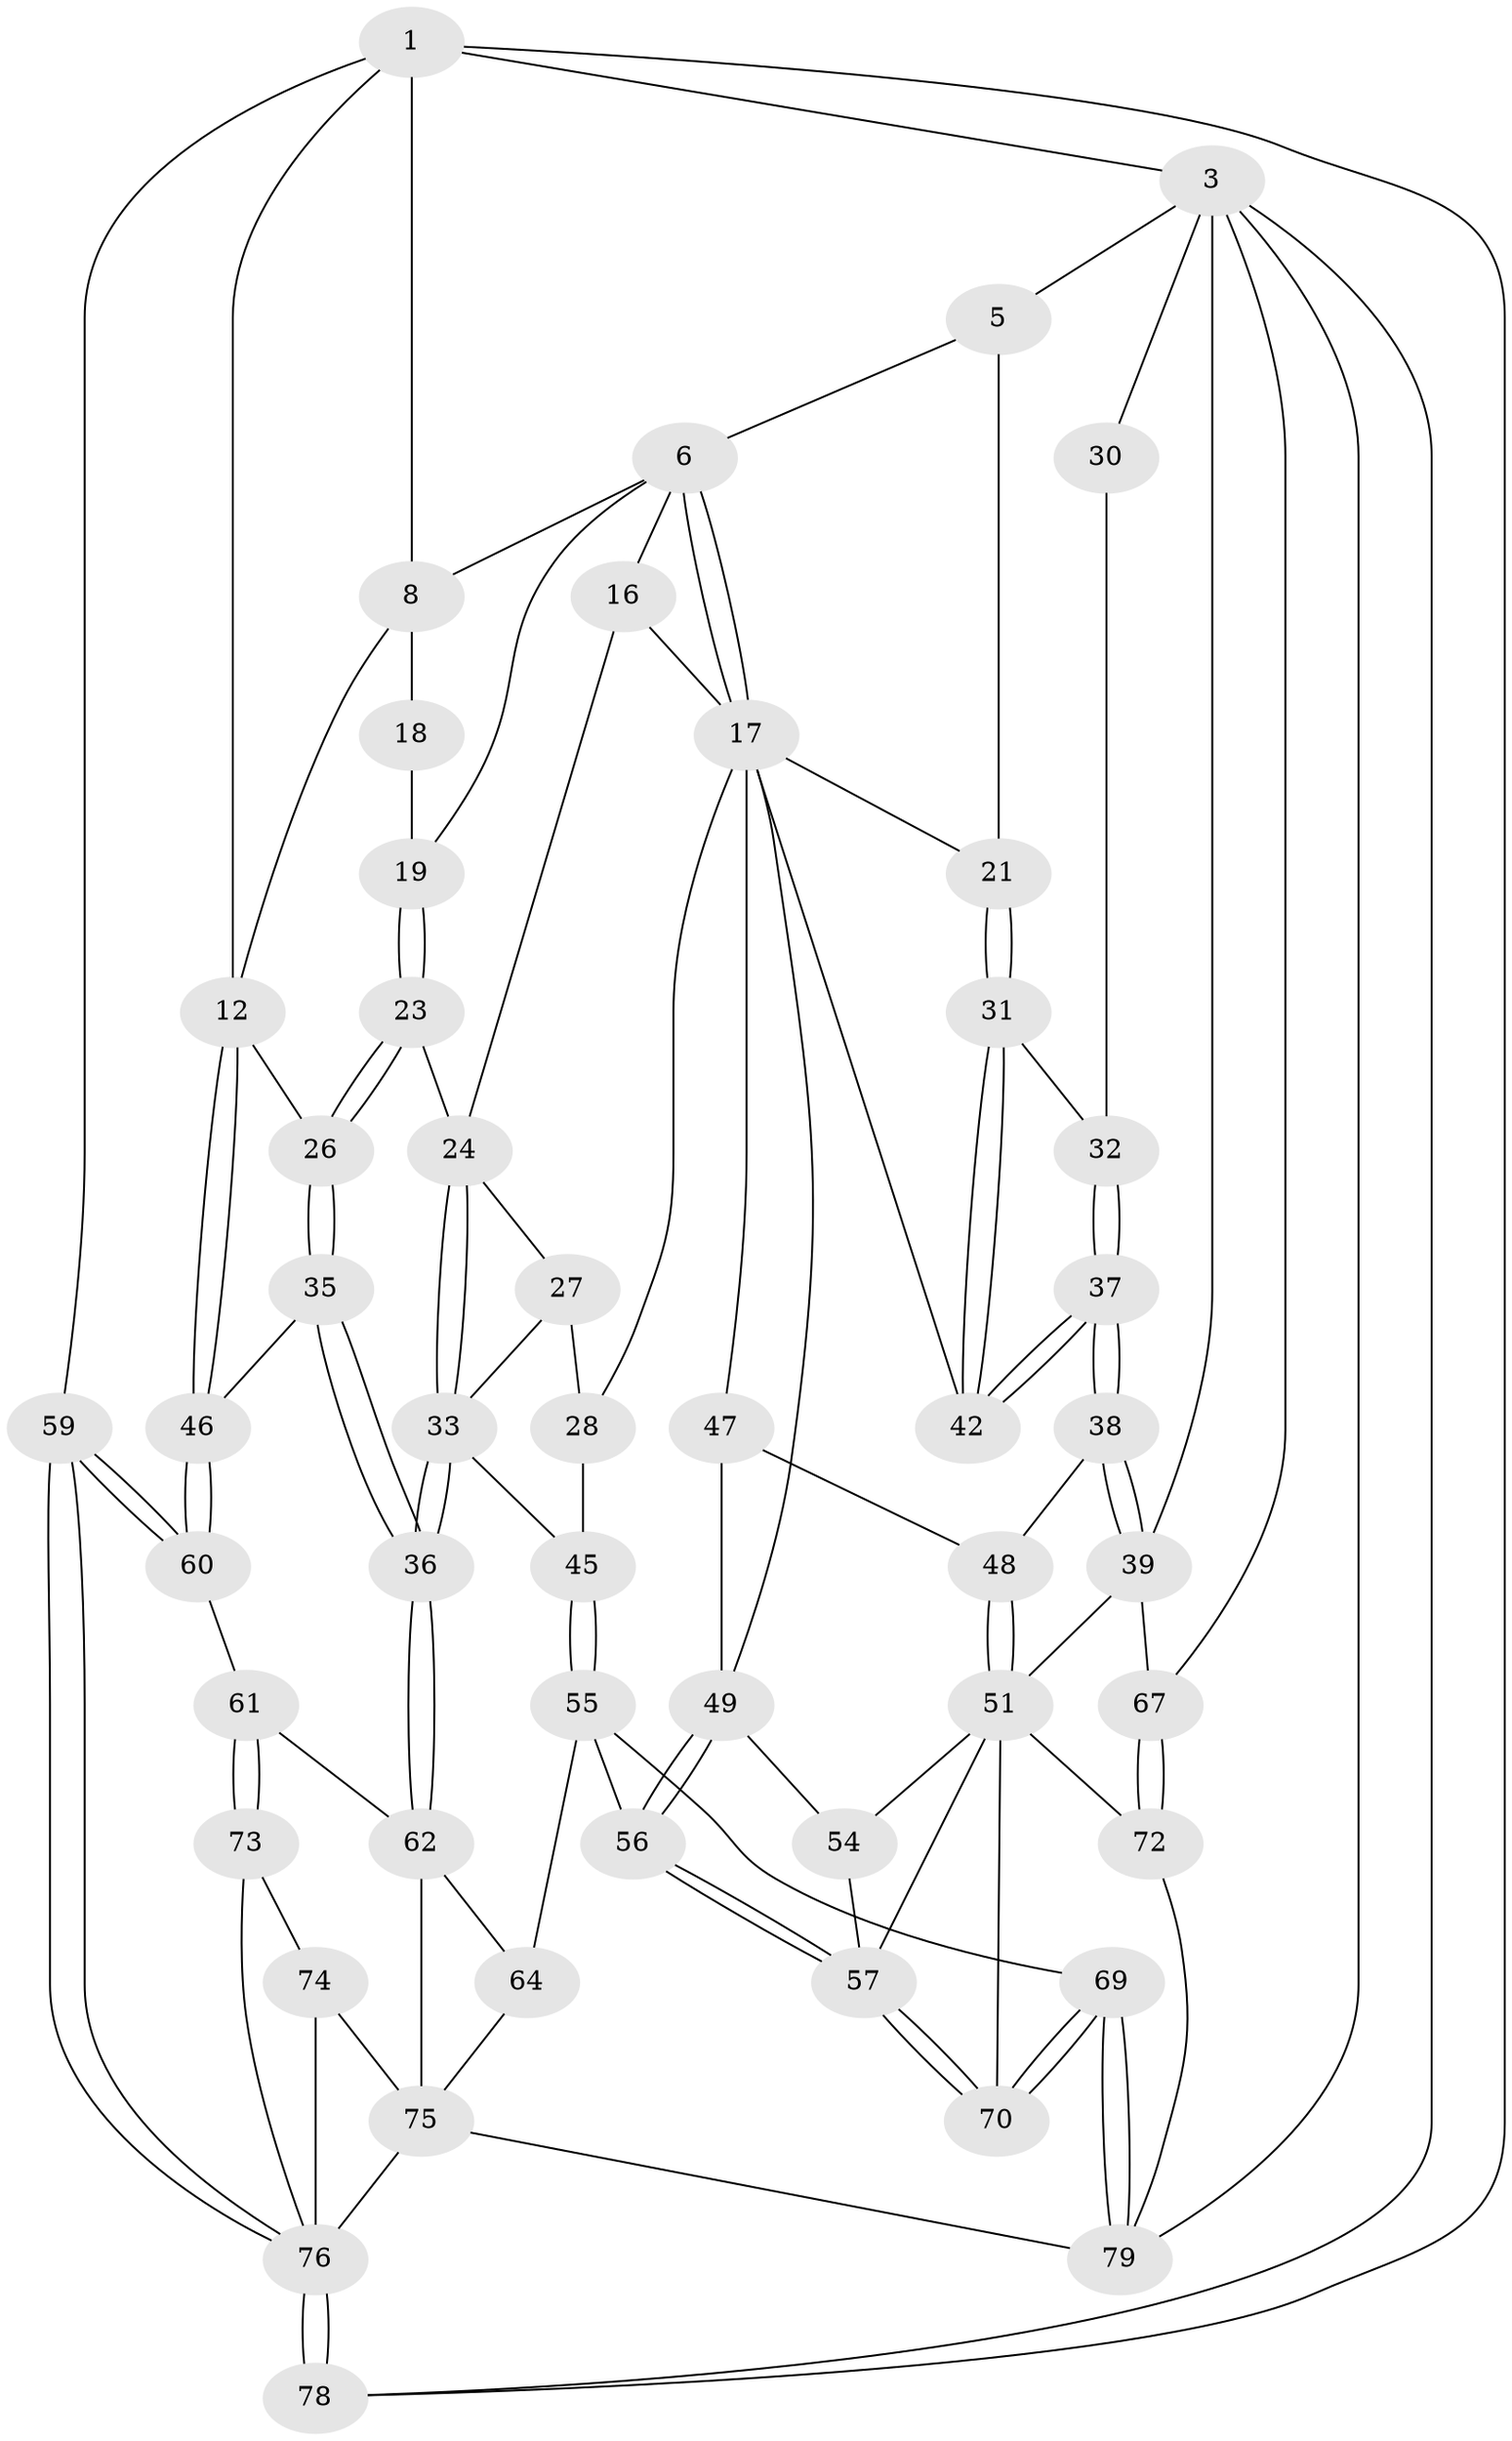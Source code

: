 // original degree distribution, {3: 0.03488372093023256, 6: 0.18604651162790697, 5: 0.5930232558139535, 4: 0.18604651162790697}
// Generated by graph-tools (version 1.1) at 2025/21/03/04/25 18:21:40]
// undirected, 51 vertices, 118 edges
graph export_dot {
graph [start="1"]
  node [color=gray90,style=filled];
  1 [pos="+0.8743045760747973+0",super="+2"];
  3 [pos="+0+0",super="+68+4"];
  5 [pos="+0.03286348787756838+0",super="+22"];
  6 [pos="+0.19966942552532982+0",super="+7"];
  8 [pos="+0.866286792537256+0",super="+9+14"];
  12 [pos="+0.9810244751221088+0.28336779684293156",super="+13"];
  16 [pos="+0.44281522887462965+0.18444188195254035"];
  17 [pos="+0.4008172110711628+0.17355664280568336",super="+20"];
  18 [pos="+0.6865331899887288+0.1556253085554956"];
  19 [pos="+0.6078540563574805+0.19803675920626537"];
  21 [pos="+0.25718852732067515+0.2755868584848257"];
  23 [pos="+0.626671918581013+0.27896628310820987"];
  24 [pos="+0.524755528477915+0.3044932024298841",super="+25"];
  26 [pos="+0.6939540349276058+0.3790711597529999"];
  27 [pos="+0.44473492767677947+0.3896023114073817"];
  28 [pos="+0.3504908413888862+0.3644396722672733",super="+43"];
  30 [pos="+0.09722223147195032+0.2516873582888816"];
  31 [pos="+0.13748655266711948+0.35507219147589003"];
  32 [pos="+0.10069332092983249+0.2818884027455327"];
  33 [pos="+0.5588431940151779+0.49181192980089655",super="+34"];
  35 [pos="+0.6778069908788771+0.42814005272316286"];
  36 [pos="+0.5860481689211844+0.4977818114497294"];
  37 [pos="+0.006153061404007712+0.41079016189721135"];
  38 [pos="+0.00019852371976360317+0.4143571680465513"];
  39 [pos="+0+0.4280970602881654",super="+53"];
  42 [pos="+0.1386289437619184+0.3736761894806209"];
  45 [pos="+0.4361245650556387+0.5447497077347007"];
  46 [pos="+0.8530982280981347+0.5113297249046057"];
  47 [pos="+0.1744017443156864+0.446923474207226"];
  48 [pos="+0.12611175245402895+0.4932149516890814"];
  49 [pos="+0.2875768090115477+0.5010374898253023",super="+50"];
  51 [pos="+0.12463778411990117+0.5033206590975831",super="+52"];
  54 [pos="+0.19961768017674936+0.6056361018488017"];
  55 [pos="+0.3998985989751327+0.6245051162528125",super="+65"];
  56 [pos="+0.3027395238600558+0.6334332866209847"];
  57 [pos="+0.2561082560114957+0.6522387458079895",super="+58"];
  59 [pos="+1+0.59777534834076"];
  60 [pos="+0.8959349738032312+0.6123061092819275"];
  61 [pos="+0.8529031035254142+0.6639978974047825"];
  62 [pos="+0.6239626690932953+0.6030364917725759",super="+63"];
  64 [pos="+0.5169636326236391+0.806189960850076"];
  67 [pos="+0+0.9935684671426982"];
  69 [pos="+0.3945983867895889+0.8211754089086891"];
  70 [pos="+0.2978824503151624+0.7391482984125962"];
  72 [pos="+0.1297242933250457+0.7979462020423524"];
  73 [pos="+0.8429087328212034+0.7318395039228501"];
  74 [pos="+0.750047863877622+0.8080955256805736"];
  75 [pos="+0.7266893821903397+0.8122198596129462",super="+82"];
  76 [pos="+1+1",super="+77"];
  78 [pos="+1+1"];
  79 [pos="+0.3696639155073169+0.8504930664210829",super="+80+85"];
  1 -- 8;
  1 -- 3;
  1 -- 59;
  1 -- 12;
  1 -- 78;
  3 -- 39;
  3 -- 67;
  3 -- 78;
  3 -- 79;
  3 -- 5;
  3 -- 30;
  5 -- 6;
  5 -- 21;
  6 -- 17;
  6 -- 17;
  6 -- 8;
  6 -- 16;
  6 -- 19;
  8 -- 18 [weight=2];
  8 -- 12;
  12 -- 46;
  12 -- 46;
  12 -- 26;
  16 -- 17;
  16 -- 24;
  17 -- 49;
  17 -- 21;
  17 -- 42;
  17 -- 28 [weight=2];
  17 -- 47;
  18 -- 19;
  19 -- 23;
  19 -- 23;
  21 -- 31;
  21 -- 31;
  23 -- 24;
  23 -- 26;
  23 -- 26;
  24 -- 33;
  24 -- 33;
  24 -- 27;
  26 -- 35;
  26 -- 35;
  27 -- 28;
  27 -- 33;
  28 -- 45;
  30 -- 32;
  31 -- 32;
  31 -- 42;
  31 -- 42;
  32 -- 37;
  32 -- 37;
  33 -- 36;
  33 -- 36;
  33 -- 45;
  35 -- 36;
  35 -- 36;
  35 -- 46;
  36 -- 62;
  36 -- 62;
  37 -- 38;
  37 -- 38;
  37 -- 42;
  37 -- 42;
  38 -- 39;
  38 -- 39;
  38 -- 48;
  39 -- 67;
  39 -- 51;
  45 -- 55;
  45 -- 55;
  46 -- 60;
  46 -- 60;
  47 -- 48;
  47 -- 49;
  48 -- 51;
  48 -- 51;
  49 -- 56;
  49 -- 56;
  49 -- 54;
  51 -- 54;
  51 -- 70;
  51 -- 72;
  51 -- 57;
  54 -- 57;
  55 -- 56;
  55 -- 64;
  55 -- 69;
  56 -- 57;
  56 -- 57;
  57 -- 70;
  57 -- 70;
  59 -- 60;
  59 -- 60;
  59 -- 76;
  59 -- 76;
  60 -- 61;
  61 -- 62;
  61 -- 73;
  61 -- 73;
  62 -- 64;
  62 -- 75;
  64 -- 75;
  67 -- 72;
  67 -- 72;
  69 -- 70;
  69 -- 70;
  69 -- 79;
  69 -- 79;
  72 -- 79;
  73 -- 74;
  73 -- 76;
  74 -- 75;
  74 -- 76;
  75 -- 76;
  75 -- 79;
  76 -- 78 [weight=2];
  76 -- 78;
}
